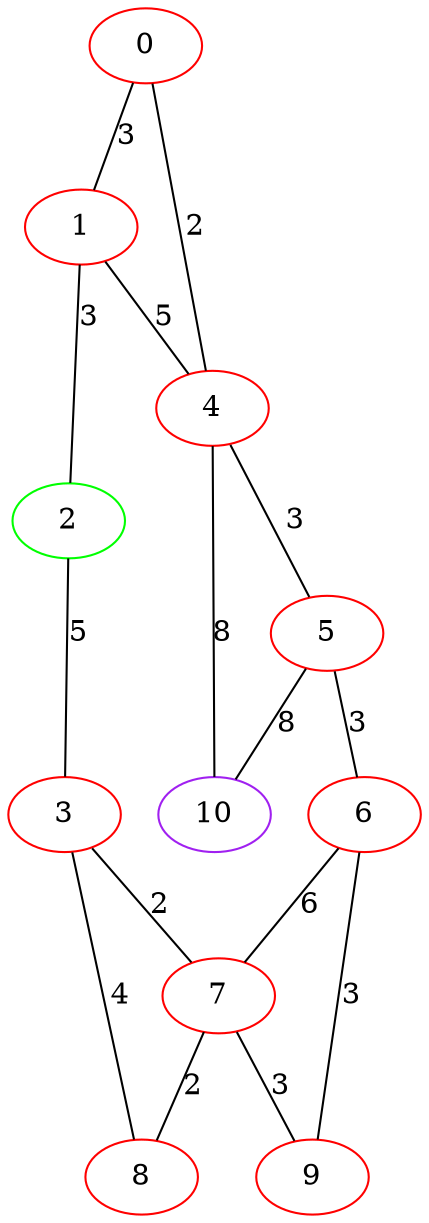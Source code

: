 graph "" {
0 [color=red, weight=1];
1 [color=red, weight=1];
2 [color=green, weight=2];
3 [color=red, weight=1];
4 [color=red, weight=1];
5 [color=red, weight=1];
6 [color=red, weight=1];
7 [color=red, weight=1];
8 [color=red, weight=1];
9 [color=red, weight=1];
10 [color=purple, weight=4];
0 -- 1  [key=0, label=3];
0 -- 4  [key=0, label=2];
1 -- 2  [key=0, label=3];
1 -- 4  [key=0, label=5];
2 -- 3  [key=0, label=5];
3 -- 8  [key=0, label=4];
3 -- 7  [key=0, label=2];
4 -- 10  [key=0, label=8];
4 -- 5  [key=0, label=3];
5 -- 10  [key=0, label=8];
5 -- 6  [key=0, label=3];
6 -- 9  [key=0, label=3];
6 -- 7  [key=0, label=6];
7 -- 8  [key=0, label=2];
7 -- 9  [key=0, label=3];
}
